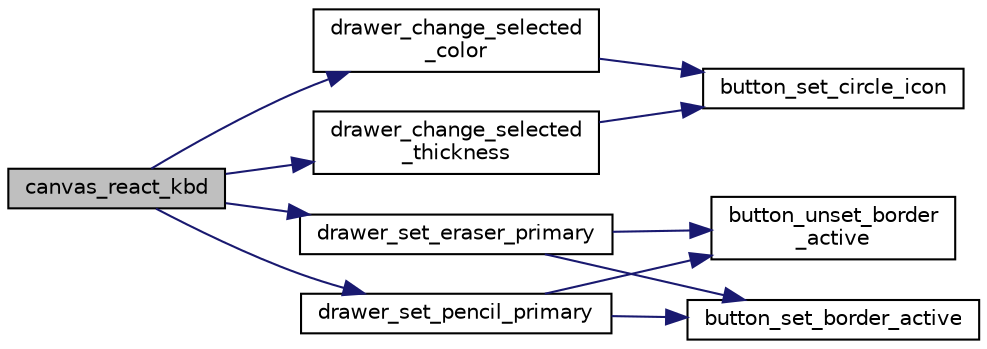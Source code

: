 digraph "canvas_react_kbd"
{
 // LATEX_PDF_SIZE
  edge [fontname="Helvetica",fontsize="10",labelfontname="Helvetica",labelfontsize="10"];
  node [fontname="Helvetica",fontsize="10",shape=record];
  rankdir="LR";
  Node1 [label="canvas_react_kbd",height=0.2,width=0.4,color="black", fillcolor="grey75", style="filled", fontcolor="black",tooltip="Updates the canvas according to a keyboard event."];
  Node1 -> Node2 [color="midnightblue",fontsize="10",style="solid",fontname="Helvetica"];
  Node2 [label="drawer_change_selected\l_color",height=0.2,width=0.4,color="black", fillcolor="white", style="filled",URL="$group__game.html#gab537b849307e8169410c0a5ee34fbc3c",tooltip="Changes the selected color if this player is the drawer."];
  Node2 -> Node3 [color="midnightblue",fontsize="10",style="solid",fontname="Helvetica"];
  Node3 [label="button_set_circle_icon",height=0.2,width=0.4,color="black", fillcolor="white", style="filled",URL="$group__button.html#ga851787864a8ca2d5085673f4916056ed",tooltip="Sets a circle icon to a given button."];
  Node1 -> Node4 [color="midnightblue",fontsize="10",style="solid",fontname="Helvetica"];
  Node4 [label="drawer_change_selected\l_thickness",height=0.2,width=0.4,color="black", fillcolor="white", style="filled",URL="$group__game.html#ga799729f35345ff1cb4992ba19aaa28a9",tooltip="Changes the selected thickness if this player is the drawer."];
  Node4 -> Node3 [color="midnightblue",fontsize="10",style="solid",fontname="Helvetica"];
  Node1 -> Node5 [color="midnightblue",fontsize="10",style="solid",fontname="Helvetica"];
  Node5 [label="drawer_set_eraser_primary",height=0.2,width=0.4,color="black", fillcolor="white", style="filled",URL="$group__game.html#gad2612affb6e1d0b40f1972a751ad6674",tooltip="Sets the eraser primary if this player is the drawer."];
  Node5 -> Node6 [color="midnightblue",fontsize="10",style="solid",fontname="Helvetica"];
  Node6 [label="button_set_border_active",height=0.2,width=0.4,color="black", fillcolor="white", style="filled",URL="$group__button.html#ga6fdbd6cb9f7febe9bc371326f96f365d",tooltip="Sets the border of a given button active."];
  Node5 -> Node7 [color="midnightblue",fontsize="10",style="solid",fontname="Helvetica"];
  Node7 [label="button_unset_border\l_active",height=0.2,width=0.4,color="black", fillcolor="white", style="filled",URL="$group__button.html#ga0425667543e54af67fe4010a57476d05",tooltip="Sets the border of a given button inactive."];
  Node1 -> Node8 [color="midnightblue",fontsize="10",style="solid",fontname="Helvetica"];
  Node8 [label="drawer_set_pencil_primary",height=0.2,width=0.4,color="black", fillcolor="white", style="filled",URL="$group__game.html#gab09c1e5c83d1408799b41ae9863259ef",tooltip="Sets the pencil primary if this player is the drawer."];
  Node8 -> Node6 [color="midnightblue",fontsize="10",style="solid",fontname="Helvetica"];
  Node8 -> Node7 [color="midnightblue",fontsize="10",style="solid",fontname="Helvetica"];
}
